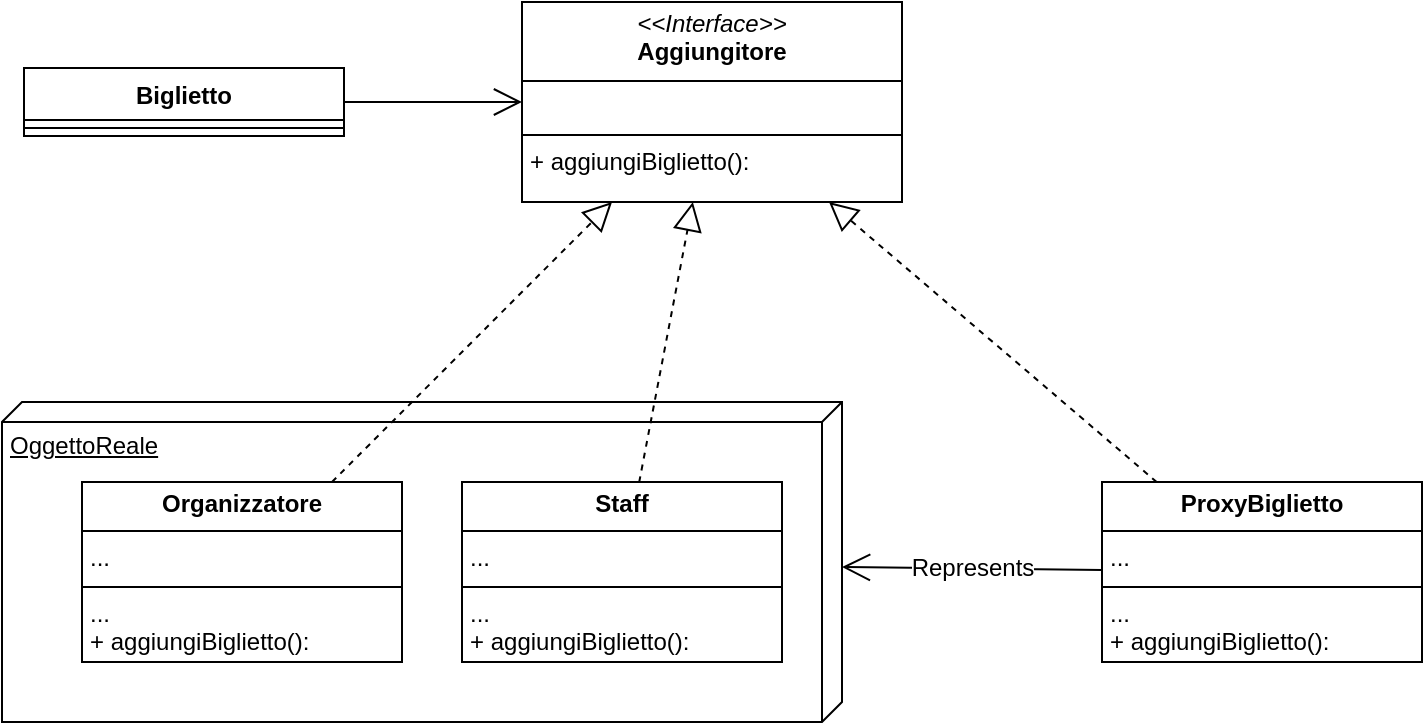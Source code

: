 <mxfile version="25.0.2">
  <diagram id="C5RBs43oDa-KdzZeNtuy" name="Page-1">
    <mxGraphModel dx="1434" dy="886" grid="1" gridSize="10" guides="1" tooltips="1" connect="1" arrows="1" fold="1" page="1" pageScale="1" pageWidth="827" pageHeight="1169" math="0" shadow="0">
      <root>
        <mxCell id="WIyWlLk6GJQsqaUBKTNV-0" />
        <mxCell id="WIyWlLk6GJQsqaUBKTNV-1" parent="WIyWlLk6GJQsqaUBKTNV-0" />
        <mxCell id="Rci9v8-88OK6gv7N1w5M-11" value="OggettoReale" style="verticalAlign=top;align=left;spacingTop=8;spacingLeft=2;spacingRight=12;shape=cube;size=10;direction=south;fontStyle=4;html=1;whiteSpace=wrap;" vertex="1" parent="WIyWlLk6GJQsqaUBKTNV-1">
          <mxGeometry x="59" y="240" width="420" height="160" as="geometry" />
        </mxCell>
        <mxCell id="Rci9v8-88OK6gv7N1w5M-4" value="&lt;p style=&quot;margin:0px;margin-top:4px;text-align:center;&quot;&gt;&lt;i&gt;&amp;lt;&amp;lt;Interface&amp;gt;&amp;gt;&lt;/i&gt;&lt;br&gt;&lt;b&gt;Aggiungitore&lt;/b&gt;&lt;/p&gt;&lt;hr size=&quot;1&quot; style=&quot;border-style:solid;&quot;&gt;&lt;p style=&quot;margin:0px;margin-left:4px;&quot;&gt;&lt;br&gt;&lt;/p&gt;&lt;hr size=&quot;1&quot; style=&quot;border-style:solid;&quot;&gt;&lt;p style=&quot;margin:0px;margin-left:4px;&quot;&gt;+ aggiungiBiglietto():&lt;/p&gt;" style="verticalAlign=top;align=left;overflow=fill;html=1;whiteSpace=wrap;" vertex="1" parent="WIyWlLk6GJQsqaUBKTNV-1">
          <mxGeometry x="319" y="40" width="190" height="100" as="geometry" />
        </mxCell>
        <mxCell id="Rci9v8-88OK6gv7N1w5M-5" value="&lt;p style=&quot;margin:0px;margin-top:4px;text-align:center;&quot;&gt;&lt;b&gt;Organizzatore&lt;/b&gt;&lt;/p&gt;&lt;hr size=&quot;1&quot; style=&quot;border-style:solid;&quot;&gt;&lt;p style=&quot;margin:0px;margin-left:4px;&quot;&gt;...&lt;/p&gt;&lt;hr size=&quot;1&quot; style=&quot;border-style:solid;&quot;&gt;&lt;p style=&quot;margin:0px;margin-left:4px;&quot;&gt;...&lt;/p&gt;&lt;p style=&quot;margin:0px;margin-left:4px;&quot;&gt;+ aggiungiBiglietto():&lt;/p&gt;" style="verticalAlign=top;align=left;overflow=fill;html=1;whiteSpace=wrap;" vertex="1" parent="WIyWlLk6GJQsqaUBKTNV-1">
          <mxGeometry x="99" y="280" width="160" height="90" as="geometry" />
        </mxCell>
        <mxCell id="Rci9v8-88OK6gv7N1w5M-6" value="&lt;p style=&quot;margin:0px;margin-top:4px;text-align:center;&quot;&gt;&lt;b&gt;Staff&lt;/b&gt;&lt;/p&gt;&lt;hr size=&quot;1&quot; style=&quot;border-style:solid;&quot;&gt;&lt;p style=&quot;margin:0px;margin-left:4px;&quot;&gt;...&lt;/p&gt;&lt;hr size=&quot;1&quot; style=&quot;border-style:solid;&quot;&gt;&lt;p style=&quot;margin:0px;margin-left:4px;&quot;&gt;...&lt;/p&gt;&lt;p style=&quot;margin:0px;margin-left:4px;&quot;&gt;+ aggiungiBiglietto():&lt;/p&gt;" style="verticalAlign=top;align=left;overflow=fill;html=1;whiteSpace=wrap;" vertex="1" parent="WIyWlLk6GJQsqaUBKTNV-1">
          <mxGeometry x="289" y="280" width="160" height="90" as="geometry" />
        </mxCell>
        <mxCell id="Rci9v8-88OK6gv7N1w5M-7" value="&lt;p style=&quot;margin:0px;margin-top:4px;text-align:center;&quot;&gt;&lt;b&gt;ProxyBiglietto&lt;/b&gt;&lt;/p&gt;&lt;hr size=&quot;1&quot; style=&quot;border-style:solid;&quot;&gt;&lt;p style=&quot;margin:0px;margin-left:4px;&quot;&gt;...&lt;/p&gt;&lt;hr size=&quot;1&quot; style=&quot;border-style:solid;&quot;&gt;&lt;p style=&quot;margin:0px;margin-left:4px;&quot;&gt;...&lt;/p&gt;&lt;p style=&quot;margin:0px;margin-left:4px;&quot;&gt;+ aggiungiBiglietto():&lt;/p&gt;" style="verticalAlign=top;align=left;overflow=fill;html=1;whiteSpace=wrap;" vertex="1" parent="WIyWlLk6GJQsqaUBKTNV-1">
          <mxGeometry x="609" y="280" width="160" height="90" as="geometry" />
        </mxCell>
        <mxCell id="Rci9v8-88OK6gv7N1w5M-8" value="" style="endArrow=block;dashed=1;endFill=0;endSize=12;html=1;rounded=0;fontSize=12;curved=1;" edge="1" parent="WIyWlLk6GJQsqaUBKTNV-1" source="Rci9v8-88OK6gv7N1w5M-5" target="Rci9v8-88OK6gv7N1w5M-4">
          <mxGeometry x="-0.0" width="160" relative="1" as="geometry">
            <mxPoint x="299" y="240" as="sourcePoint" />
            <mxPoint x="459" y="240" as="targetPoint" />
            <mxPoint as="offset" />
          </mxGeometry>
        </mxCell>
        <mxCell id="Rci9v8-88OK6gv7N1w5M-9" value="" style="endArrow=block;dashed=1;endFill=0;endSize=12;html=1;rounded=0;fontSize=12;curved=1;" edge="1" parent="WIyWlLk6GJQsqaUBKTNV-1" source="Rci9v8-88OK6gv7N1w5M-6" target="Rci9v8-88OK6gv7N1w5M-4">
          <mxGeometry width="160" relative="1" as="geometry">
            <mxPoint x="220" y="290" as="sourcePoint" />
            <mxPoint x="338" y="160" as="targetPoint" />
          </mxGeometry>
        </mxCell>
        <mxCell id="Rci9v8-88OK6gv7N1w5M-10" value="" style="endArrow=block;dashed=1;endFill=0;endSize=12;html=1;rounded=0;fontSize=12;curved=1;" edge="1" parent="WIyWlLk6GJQsqaUBKTNV-1" source="Rci9v8-88OK6gv7N1w5M-7" target="Rci9v8-88OK6gv7N1w5M-4">
          <mxGeometry width="160" relative="1" as="geometry">
            <mxPoint x="230" y="300" as="sourcePoint" />
            <mxPoint x="348" y="170" as="targetPoint" />
          </mxGeometry>
        </mxCell>
        <mxCell id="Rci9v8-88OK6gv7N1w5M-17" value="Represents" style="endArrow=open;endFill=1;endSize=12;html=1;rounded=0;fontSize=12;curved=1;" edge="1" parent="WIyWlLk6GJQsqaUBKTNV-1" source="Rci9v8-88OK6gv7N1w5M-7" target="Rci9v8-88OK6gv7N1w5M-11">
          <mxGeometry width="160" relative="1" as="geometry">
            <mxPoint x="299" y="240" as="sourcePoint" />
            <mxPoint x="489" y="210" as="targetPoint" />
          </mxGeometry>
        </mxCell>
        <mxCell id="Rci9v8-88OK6gv7N1w5M-20" value="Biglietto" style="swimlane;fontStyle=1;align=center;verticalAlign=top;childLayout=stackLayout;horizontal=1;startSize=26;horizontalStack=0;resizeParent=1;resizeParentMax=0;resizeLast=0;collapsible=1;marginBottom=0;whiteSpace=wrap;html=1;" vertex="1" parent="WIyWlLk6GJQsqaUBKTNV-1">
          <mxGeometry x="70" y="73" width="160" height="34" as="geometry" />
        </mxCell>
        <mxCell id="Rci9v8-88OK6gv7N1w5M-22" value="" style="line;strokeWidth=1;fillColor=none;align=left;verticalAlign=middle;spacingTop=-1;spacingLeft=3;spacingRight=3;rotatable=0;labelPosition=right;points=[];portConstraint=eastwest;strokeColor=inherit;" vertex="1" parent="Rci9v8-88OK6gv7N1w5M-20">
          <mxGeometry y="26" width="160" height="8" as="geometry" />
        </mxCell>
        <mxCell id="Rci9v8-88OK6gv7N1w5M-24" value="" style="endArrow=open;endFill=1;endSize=12;html=1;rounded=0;fontSize=12;curved=1;" edge="1" parent="WIyWlLk6GJQsqaUBKTNV-1" source="Rci9v8-88OK6gv7N1w5M-20" target="Rci9v8-88OK6gv7N1w5M-4">
          <mxGeometry width="160" relative="1" as="geometry">
            <mxPoint x="330" y="240" as="sourcePoint" />
            <mxPoint x="490" y="240" as="targetPoint" />
          </mxGeometry>
        </mxCell>
      </root>
    </mxGraphModel>
  </diagram>
</mxfile>

